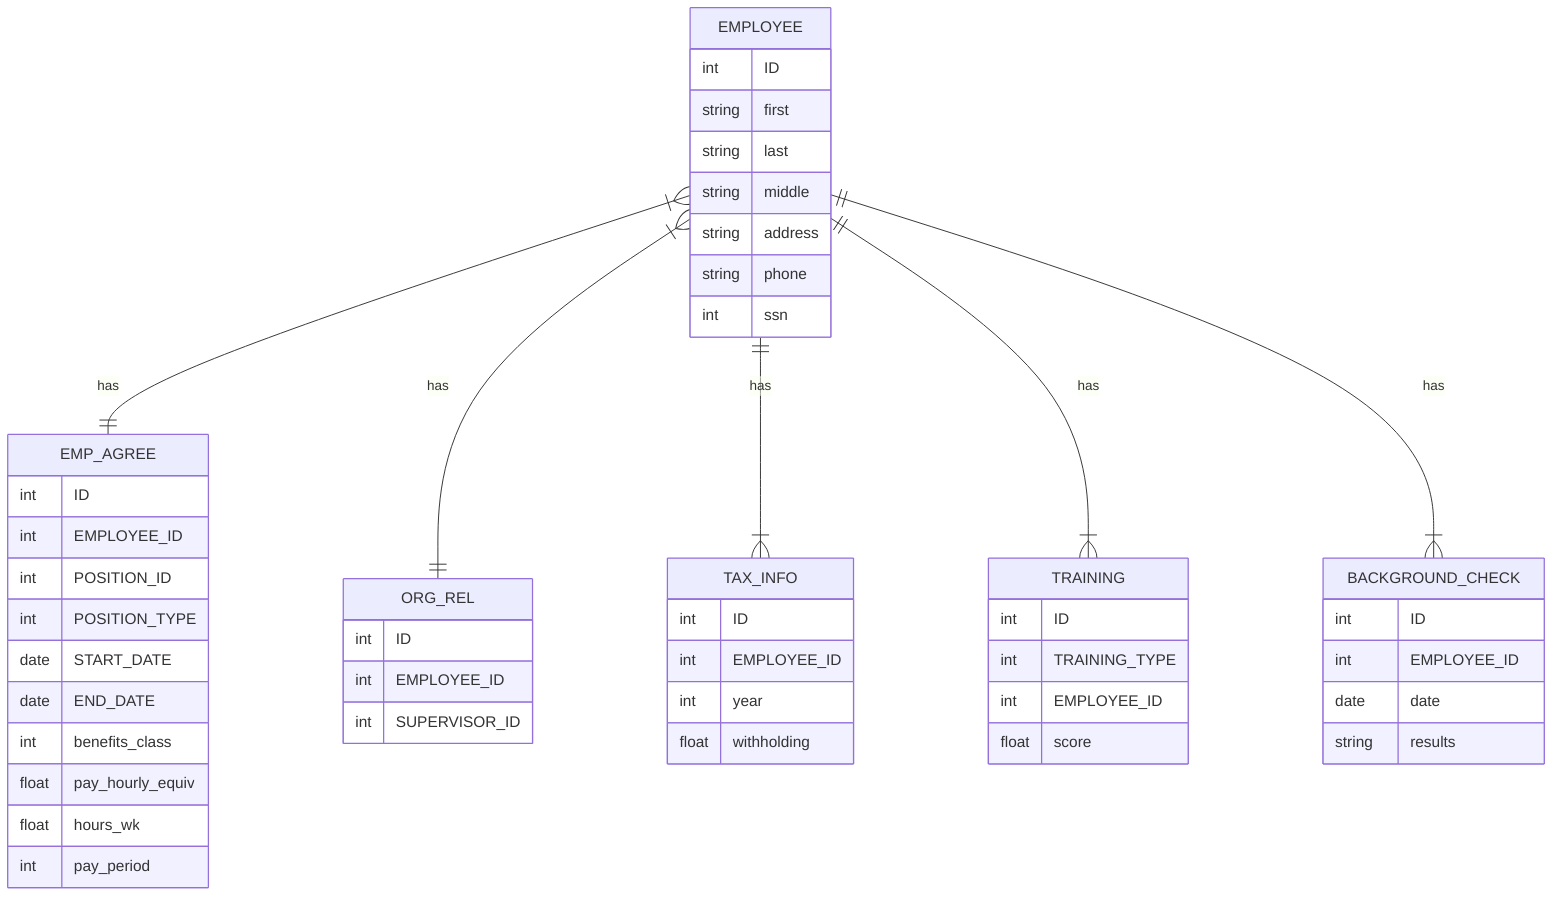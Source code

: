 erDiagram
  EMPLOYEE {
    int ID
    string first
    string last
    string middle
    string address
    string phone
    int ssn
  }
  BACKGROUND_CHECK {
    int ID
    int EMPLOYEE_ID
    date date
    string results
  }
  TAX_INFO {
    int ID
    int EMPLOYEE_ID
    int year
    float withholding
  }
  TRAINING {
    int ID
    int TRAINING_TYPE
    int EMPLOYEE_ID
    float score
  }
  EMP_AGREE {
    int ID
    int EMPLOYEE_ID
    int POSITION_ID
    int POSITION_TYPE
    date START_DATE
    date END_DATE
    int benefits_class
    float pay_hourly_equiv
    float hours_wk
    int pay_period
  }
  ORG_REL {
    int ID
    int EMPLOYEE_ID
    int SUPERVISOR_ID
  }
  EMPLOYEE }|--|| EMP_AGREE : has
  EMPLOYEE }|--|| ORG_REL : has
  EMPLOYEE ||--|{ TAX_INFO : has
  EMPLOYEE ||--|{ TRAINING : has
  EMPLOYEE ||--|{ BACKGROUND_CHECK : has


  accTitle: Sample Company Employee-related Records
  accDescr {
    This diagram contains information about corporate records relating to a single employee, such as employee details, supervisory relationships, employment agreement details, training records, tax information, and background checks.
  }